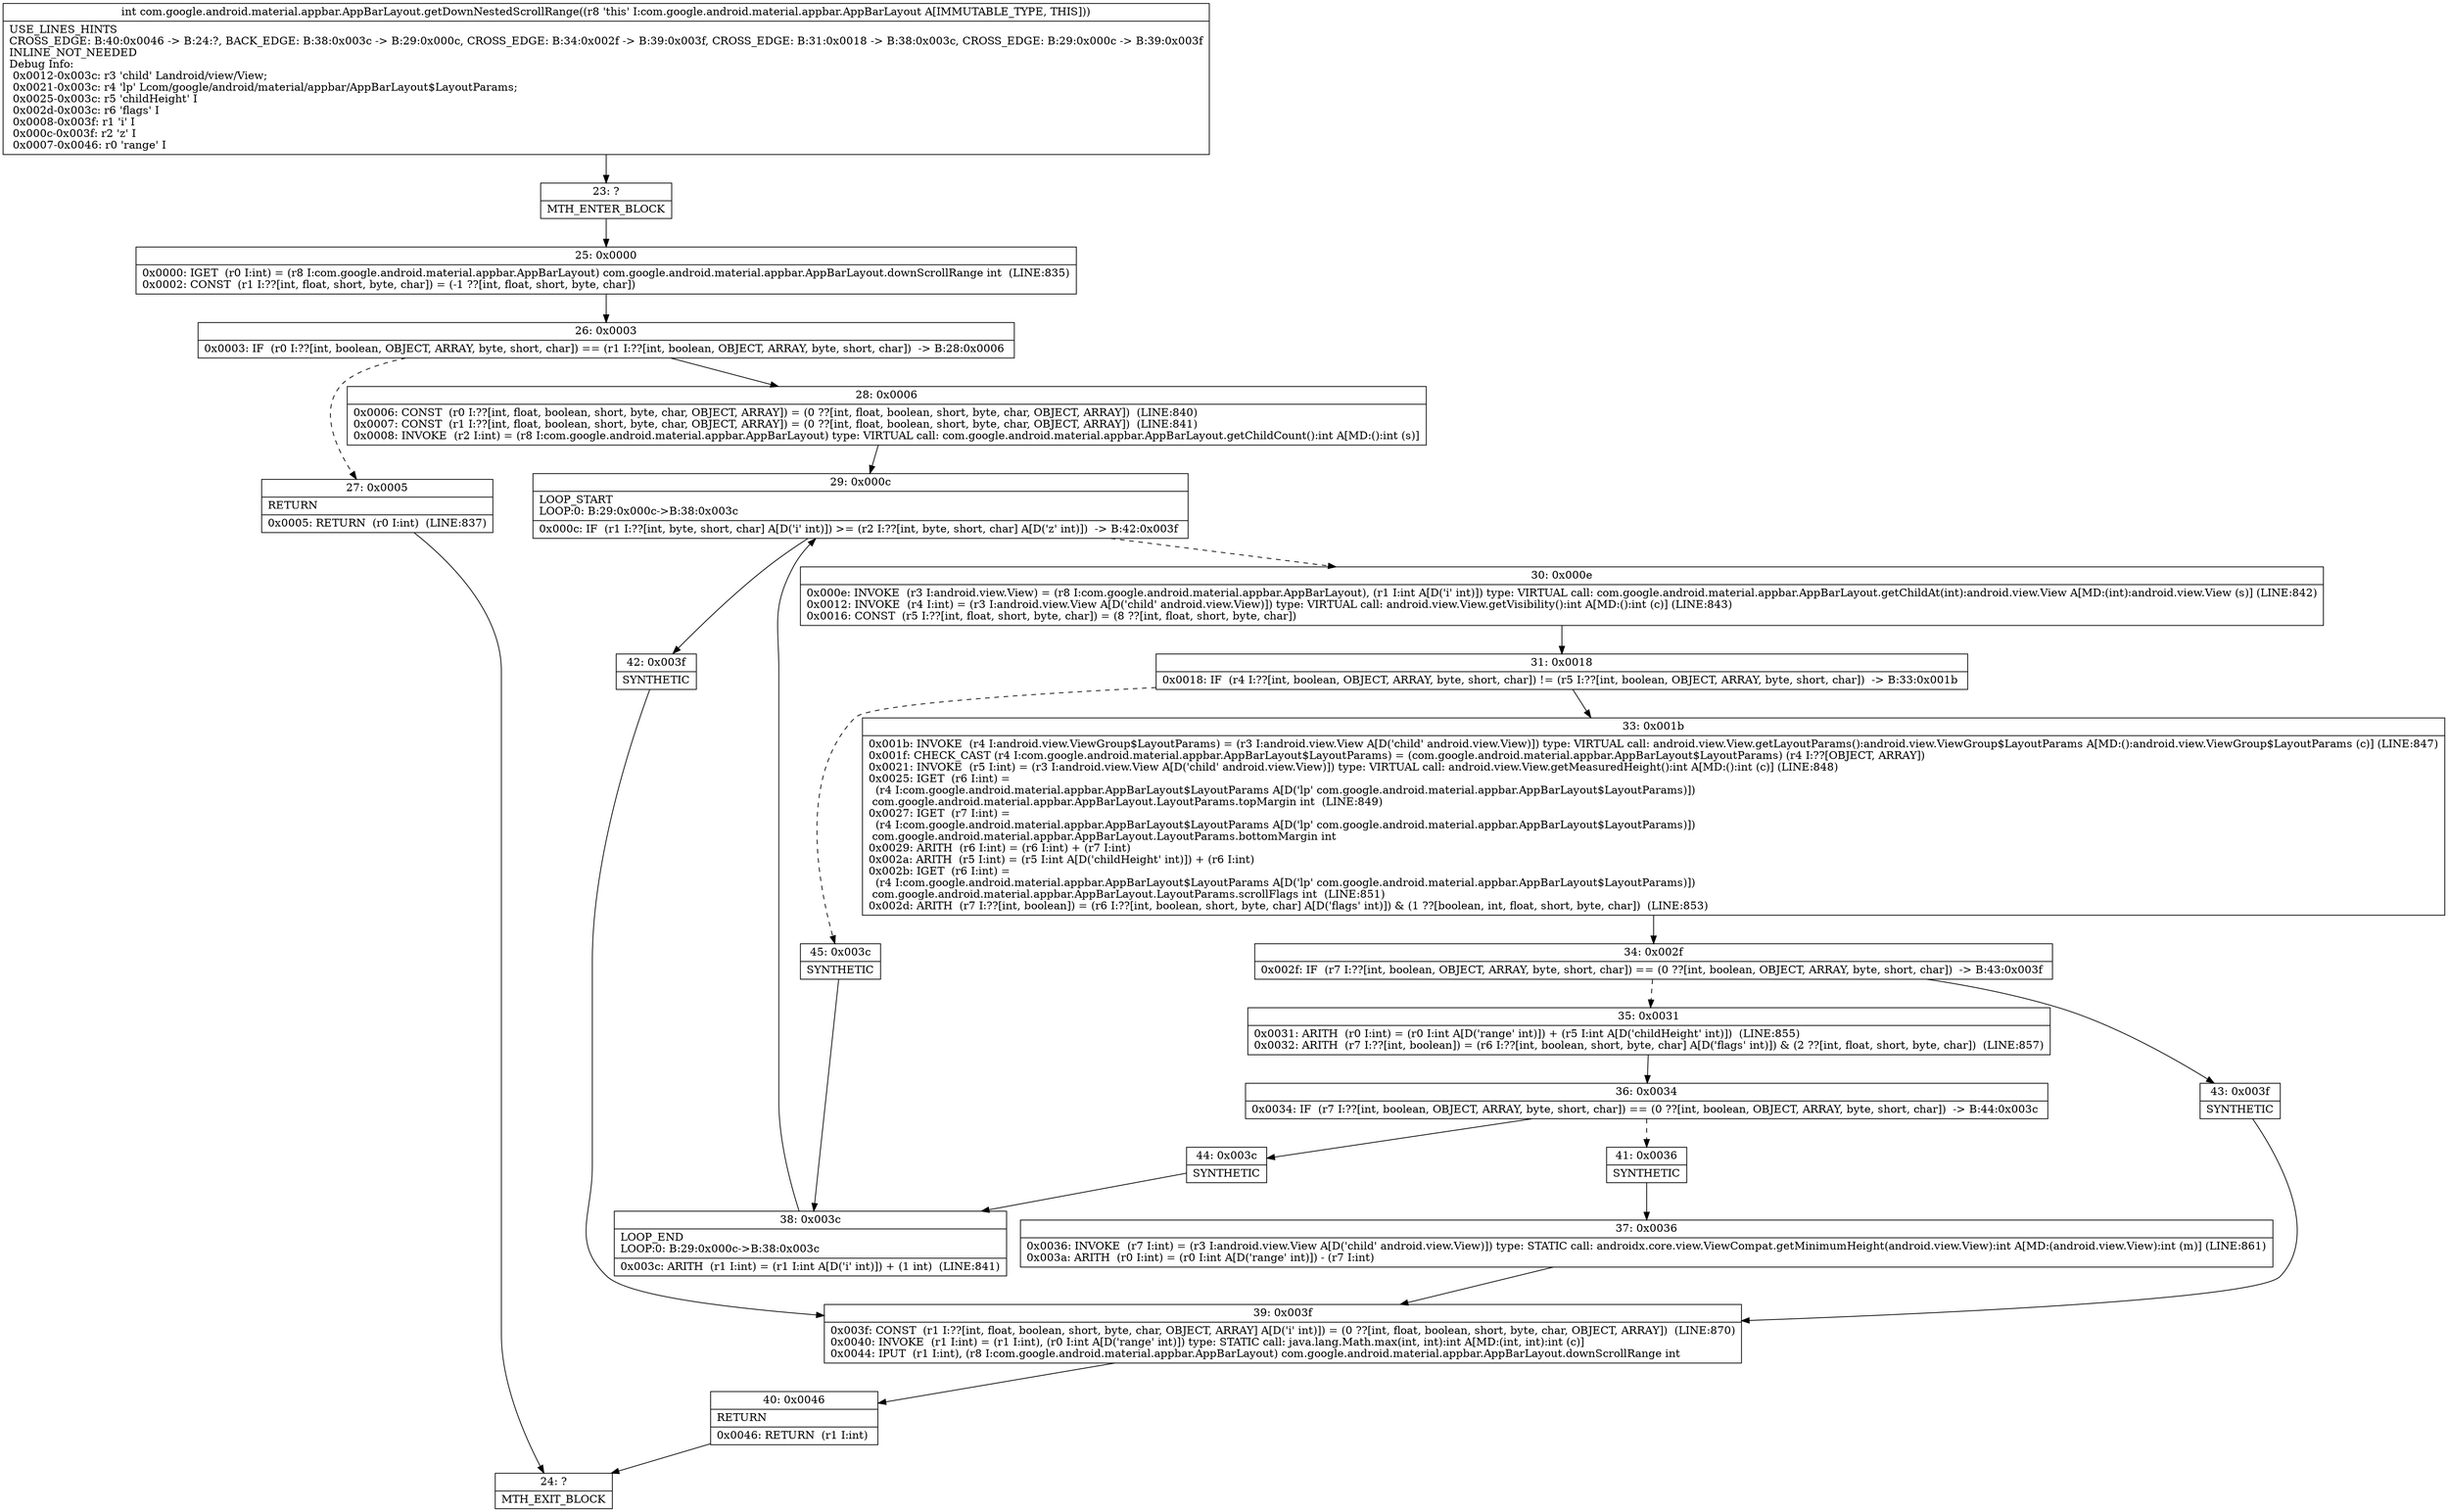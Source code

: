 digraph "CFG forcom.google.android.material.appbar.AppBarLayout.getDownNestedScrollRange()I" {
Node_23 [shape=record,label="{23\:\ ?|MTH_ENTER_BLOCK\l}"];
Node_25 [shape=record,label="{25\:\ 0x0000|0x0000: IGET  (r0 I:int) = (r8 I:com.google.android.material.appbar.AppBarLayout) com.google.android.material.appbar.AppBarLayout.downScrollRange int  (LINE:835)\l0x0002: CONST  (r1 I:??[int, float, short, byte, char]) = (\-1 ??[int, float, short, byte, char]) \l}"];
Node_26 [shape=record,label="{26\:\ 0x0003|0x0003: IF  (r0 I:??[int, boolean, OBJECT, ARRAY, byte, short, char]) == (r1 I:??[int, boolean, OBJECT, ARRAY, byte, short, char])  \-\> B:28:0x0006 \l}"];
Node_27 [shape=record,label="{27\:\ 0x0005|RETURN\l|0x0005: RETURN  (r0 I:int)  (LINE:837)\l}"];
Node_24 [shape=record,label="{24\:\ ?|MTH_EXIT_BLOCK\l}"];
Node_28 [shape=record,label="{28\:\ 0x0006|0x0006: CONST  (r0 I:??[int, float, boolean, short, byte, char, OBJECT, ARRAY]) = (0 ??[int, float, boolean, short, byte, char, OBJECT, ARRAY])  (LINE:840)\l0x0007: CONST  (r1 I:??[int, float, boolean, short, byte, char, OBJECT, ARRAY]) = (0 ??[int, float, boolean, short, byte, char, OBJECT, ARRAY])  (LINE:841)\l0x0008: INVOKE  (r2 I:int) = (r8 I:com.google.android.material.appbar.AppBarLayout) type: VIRTUAL call: com.google.android.material.appbar.AppBarLayout.getChildCount():int A[MD:():int (s)]\l}"];
Node_29 [shape=record,label="{29\:\ 0x000c|LOOP_START\lLOOP:0: B:29:0x000c\-\>B:38:0x003c\l|0x000c: IF  (r1 I:??[int, byte, short, char] A[D('i' int)]) \>= (r2 I:??[int, byte, short, char] A[D('z' int)])  \-\> B:42:0x003f \l}"];
Node_30 [shape=record,label="{30\:\ 0x000e|0x000e: INVOKE  (r3 I:android.view.View) = (r8 I:com.google.android.material.appbar.AppBarLayout), (r1 I:int A[D('i' int)]) type: VIRTUAL call: com.google.android.material.appbar.AppBarLayout.getChildAt(int):android.view.View A[MD:(int):android.view.View (s)] (LINE:842)\l0x0012: INVOKE  (r4 I:int) = (r3 I:android.view.View A[D('child' android.view.View)]) type: VIRTUAL call: android.view.View.getVisibility():int A[MD:():int (c)] (LINE:843)\l0x0016: CONST  (r5 I:??[int, float, short, byte, char]) = (8 ??[int, float, short, byte, char]) \l}"];
Node_31 [shape=record,label="{31\:\ 0x0018|0x0018: IF  (r4 I:??[int, boolean, OBJECT, ARRAY, byte, short, char]) != (r5 I:??[int, boolean, OBJECT, ARRAY, byte, short, char])  \-\> B:33:0x001b \l}"];
Node_33 [shape=record,label="{33\:\ 0x001b|0x001b: INVOKE  (r4 I:android.view.ViewGroup$LayoutParams) = (r3 I:android.view.View A[D('child' android.view.View)]) type: VIRTUAL call: android.view.View.getLayoutParams():android.view.ViewGroup$LayoutParams A[MD:():android.view.ViewGroup$LayoutParams (c)] (LINE:847)\l0x001f: CHECK_CAST (r4 I:com.google.android.material.appbar.AppBarLayout$LayoutParams) = (com.google.android.material.appbar.AppBarLayout$LayoutParams) (r4 I:??[OBJECT, ARRAY]) \l0x0021: INVOKE  (r5 I:int) = (r3 I:android.view.View A[D('child' android.view.View)]) type: VIRTUAL call: android.view.View.getMeasuredHeight():int A[MD:():int (c)] (LINE:848)\l0x0025: IGET  (r6 I:int) = \l  (r4 I:com.google.android.material.appbar.AppBarLayout$LayoutParams A[D('lp' com.google.android.material.appbar.AppBarLayout$LayoutParams)])\l com.google.android.material.appbar.AppBarLayout.LayoutParams.topMargin int  (LINE:849)\l0x0027: IGET  (r7 I:int) = \l  (r4 I:com.google.android.material.appbar.AppBarLayout$LayoutParams A[D('lp' com.google.android.material.appbar.AppBarLayout$LayoutParams)])\l com.google.android.material.appbar.AppBarLayout.LayoutParams.bottomMargin int \l0x0029: ARITH  (r6 I:int) = (r6 I:int) + (r7 I:int) \l0x002a: ARITH  (r5 I:int) = (r5 I:int A[D('childHeight' int)]) + (r6 I:int) \l0x002b: IGET  (r6 I:int) = \l  (r4 I:com.google.android.material.appbar.AppBarLayout$LayoutParams A[D('lp' com.google.android.material.appbar.AppBarLayout$LayoutParams)])\l com.google.android.material.appbar.AppBarLayout.LayoutParams.scrollFlags int  (LINE:851)\l0x002d: ARITH  (r7 I:??[int, boolean]) = (r6 I:??[int, boolean, short, byte, char] A[D('flags' int)]) & (1 ??[boolean, int, float, short, byte, char])  (LINE:853)\l}"];
Node_34 [shape=record,label="{34\:\ 0x002f|0x002f: IF  (r7 I:??[int, boolean, OBJECT, ARRAY, byte, short, char]) == (0 ??[int, boolean, OBJECT, ARRAY, byte, short, char])  \-\> B:43:0x003f \l}"];
Node_35 [shape=record,label="{35\:\ 0x0031|0x0031: ARITH  (r0 I:int) = (r0 I:int A[D('range' int)]) + (r5 I:int A[D('childHeight' int)])  (LINE:855)\l0x0032: ARITH  (r7 I:??[int, boolean]) = (r6 I:??[int, boolean, short, byte, char] A[D('flags' int)]) & (2 ??[int, float, short, byte, char])  (LINE:857)\l}"];
Node_36 [shape=record,label="{36\:\ 0x0034|0x0034: IF  (r7 I:??[int, boolean, OBJECT, ARRAY, byte, short, char]) == (0 ??[int, boolean, OBJECT, ARRAY, byte, short, char])  \-\> B:44:0x003c \l}"];
Node_41 [shape=record,label="{41\:\ 0x0036|SYNTHETIC\l}"];
Node_37 [shape=record,label="{37\:\ 0x0036|0x0036: INVOKE  (r7 I:int) = (r3 I:android.view.View A[D('child' android.view.View)]) type: STATIC call: androidx.core.view.ViewCompat.getMinimumHeight(android.view.View):int A[MD:(android.view.View):int (m)] (LINE:861)\l0x003a: ARITH  (r0 I:int) = (r0 I:int A[D('range' int)]) \- (r7 I:int) \l}"];
Node_39 [shape=record,label="{39\:\ 0x003f|0x003f: CONST  (r1 I:??[int, float, boolean, short, byte, char, OBJECT, ARRAY] A[D('i' int)]) = (0 ??[int, float, boolean, short, byte, char, OBJECT, ARRAY])  (LINE:870)\l0x0040: INVOKE  (r1 I:int) = (r1 I:int), (r0 I:int A[D('range' int)]) type: STATIC call: java.lang.Math.max(int, int):int A[MD:(int, int):int (c)]\l0x0044: IPUT  (r1 I:int), (r8 I:com.google.android.material.appbar.AppBarLayout) com.google.android.material.appbar.AppBarLayout.downScrollRange int \l}"];
Node_40 [shape=record,label="{40\:\ 0x0046|RETURN\l|0x0046: RETURN  (r1 I:int) \l}"];
Node_44 [shape=record,label="{44\:\ 0x003c|SYNTHETIC\l}"];
Node_38 [shape=record,label="{38\:\ 0x003c|LOOP_END\lLOOP:0: B:29:0x000c\-\>B:38:0x003c\l|0x003c: ARITH  (r1 I:int) = (r1 I:int A[D('i' int)]) + (1 int)  (LINE:841)\l}"];
Node_43 [shape=record,label="{43\:\ 0x003f|SYNTHETIC\l}"];
Node_45 [shape=record,label="{45\:\ 0x003c|SYNTHETIC\l}"];
Node_42 [shape=record,label="{42\:\ 0x003f|SYNTHETIC\l}"];
MethodNode[shape=record,label="{int com.google.android.material.appbar.AppBarLayout.getDownNestedScrollRange((r8 'this' I:com.google.android.material.appbar.AppBarLayout A[IMMUTABLE_TYPE, THIS]))  | USE_LINES_HINTS\lCROSS_EDGE: B:40:0x0046 \-\> B:24:?, BACK_EDGE: B:38:0x003c \-\> B:29:0x000c, CROSS_EDGE: B:34:0x002f \-\> B:39:0x003f, CROSS_EDGE: B:31:0x0018 \-\> B:38:0x003c, CROSS_EDGE: B:29:0x000c \-\> B:39:0x003f\lINLINE_NOT_NEEDED\lDebug Info:\l  0x0012\-0x003c: r3 'child' Landroid\/view\/View;\l  0x0021\-0x003c: r4 'lp' Lcom\/google\/android\/material\/appbar\/AppBarLayout$LayoutParams;\l  0x0025\-0x003c: r5 'childHeight' I\l  0x002d\-0x003c: r6 'flags' I\l  0x0008\-0x003f: r1 'i' I\l  0x000c\-0x003f: r2 'z' I\l  0x0007\-0x0046: r0 'range' I\l}"];
MethodNode -> Node_23;Node_23 -> Node_25;
Node_25 -> Node_26;
Node_26 -> Node_27[style=dashed];
Node_26 -> Node_28;
Node_27 -> Node_24;
Node_28 -> Node_29;
Node_29 -> Node_30[style=dashed];
Node_29 -> Node_42;
Node_30 -> Node_31;
Node_31 -> Node_33;
Node_31 -> Node_45[style=dashed];
Node_33 -> Node_34;
Node_34 -> Node_35[style=dashed];
Node_34 -> Node_43;
Node_35 -> Node_36;
Node_36 -> Node_41[style=dashed];
Node_36 -> Node_44;
Node_41 -> Node_37;
Node_37 -> Node_39;
Node_39 -> Node_40;
Node_40 -> Node_24;
Node_44 -> Node_38;
Node_38 -> Node_29;
Node_43 -> Node_39;
Node_45 -> Node_38;
Node_42 -> Node_39;
}

